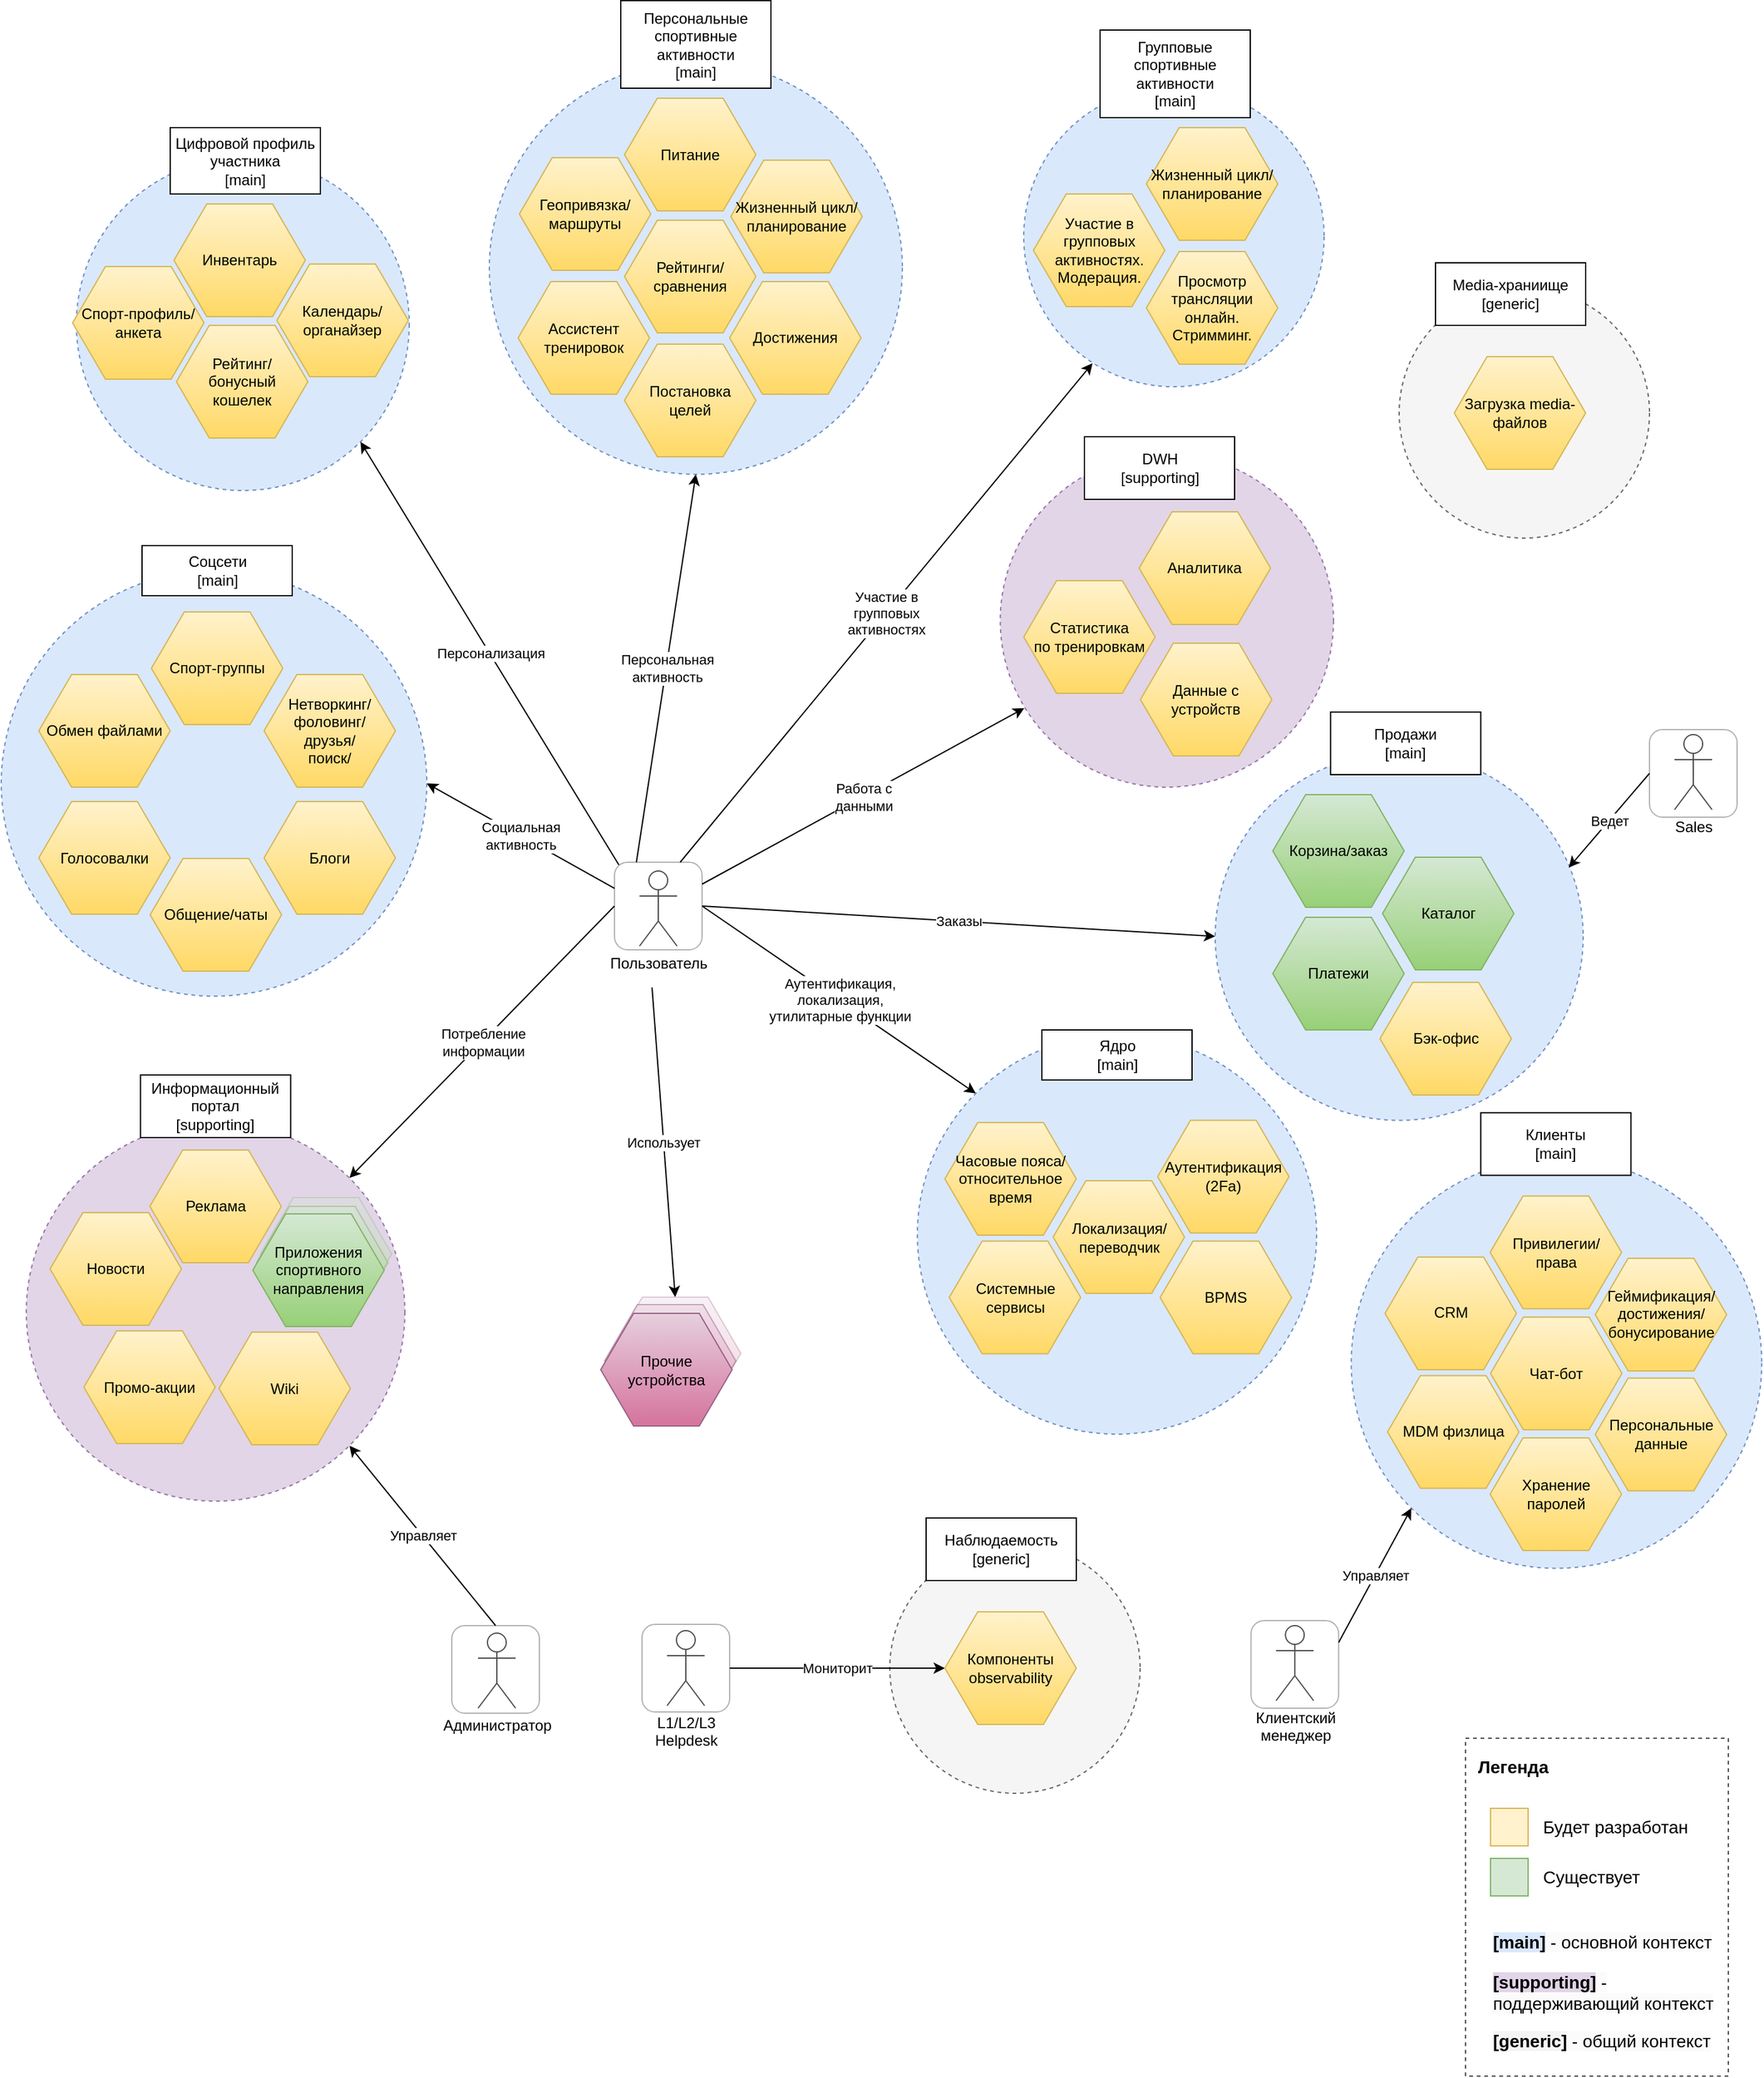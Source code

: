 <mxfile version="20.8.10" type="device"><diagram name="Страница 1" id="yU4JFKwx1HpuaM9Fk_GH"><mxGraphModel dx="1863" dy="1783" grid="1" gridSize="10" guides="1" tooltips="1" connect="1" arrows="1" fold="1" page="1" pageScale="1" pageWidth="827" pageHeight="1169" math="0" shadow="0"><root><mxCell id="0"/><mxCell id="1" parent="0"/><mxCell id="F6-2QJlg7ebmHPv3SIc3-31" value="" style="ellipse;whiteSpace=wrap;html=1;aspect=fixed;dashed=1;fillColor=#f5f5f5;fontColor=#333333;strokeColor=#666666;" parent="1" vertex="1"><mxGeometry x="490" y="684" width="200" height="200" as="geometry"/></mxCell><mxCell id="F6-2QJlg7ebmHPv3SIc3-26" value="" style="ellipse;whiteSpace=wrap;html=1;aspect=fixed;dashed=1;fillColor=#dae8fc;strokeColor=#6c8ebf;" parent="1" vertex="1"><mxGeometry x="750" y="52.25" width="294" height="294" as="geometry"/></mxCell><mxCell id="F6-2QJlg7ebmHPv3SIc3-33" value="" style="ellipse;whiteSpace=wrap;html=1;aspect=fixed;dashed=1;fillColor=#dae8fc;strokeColor=#6c8ebf;" parent="1" vertex="1"><mxGeometry x="858.69" y="376.19" width="328" height="328" as="geometry"/></mxCell><mxCell id="F6-2QJlg7ebmHPv3SIc3-5" value="" style="ellipse;whiteSpace=wrap;html=1;aspect=fixed;dashed=1;fillColor=#dae8fc;strokeColor=#6c8ebf;" parent="1" vertex="1"><mxGeometry x="-160" y="-423" width="266" height="266" as="geometry"/></mxCell><mxCell id="Nh84SrpYMLR049hPtst9-1" value="Пользователь" style="shape=umlActor;verticalLabelPosition=bottom;verticalAlign=top;html=1;outlineConnect=0;" parent="1" vertex="1"><mxGeometry x="290" y="147" width="30" height="60" as="geometry"/></mxCell><mxCell id="Nh84SrpYMLR049hPtst9-5" value="L1/L2/L3&lt;br&gt;Helpdesk" style="shape=umlActor;verticalLabelPosition=bottom;verticalAlign=top;html=1;outlineConnect=0;" parent="1" vertex="1"><mxGeometry x="312" y="754" width="30" height="60" as="geometry"/></mxCell><mxCell id="Nh84SrpYMLR049hPtst9-9" value="Клиентский &lt;br&gt;менеджер" style="shape=umlActor;verticalLabelPosition=bottom;verticalAlign=top;html=1;outlineConnect=0;" parent="1" vertex="1"><mxGeometry x="798.62" y="750" width="30" height="60" as="geometry"/></mxCell><mxCell id="Nh84SrpYMLR049hPtst9-10" value="Администратор" style="shape=umlActor;verticalLabelPosition=bottom;verticalAlign=top;html=1;outlineConnect=0;" parent="1" vertex="1"><mxGeometry x="161" y="756" width="30" height="60" as="geometry"/></mxCell><mxCell id="Nh84SrpYMLR049hPtst9-21" value="" style="endArrow=classic;html=1;rounded=0;entryX=0;entryY=0.5;entryDx=0;entryDy=0;exitX=1;exitY=0.5;exitDx=0;exitDy=0;" parent="1" source="Nh84SrpYMLR049hPtst9-113" target="Nh84SrpYMLR049hPtst9-19" edge="1"><mxGeometry relative="1" as="geometry"><mxPoint x="320" y="624" as="sourcePoint"/><mxPoint x="230" y="634" as="targetPoint"/></mxGeometry></mxCell><mxCell id="Nh84SrpYMLR049hPtst9-22" value="Мониторит" style="edgeLabel;resizable=0;html=1;align=center;verticalAlign=middle;opacity=30;" parent="Nh84SrpYMLR049hPtst9-21" connectable="0" vertex="1"><mxGeometry relative="1" as="geometry"/></mxCell><mxCell id="Nh84SrpYMLR049hPtst9-61" value="" style="group" parent="1" vertex="1" connectable="0"><mxGeometry x="259" y="487.5" width="112" height="103" as="geometry"/></mxCell><mxCell id="Nh84SrpYMLR049hPtst9-58" value="Прочие устройства" style="shape=mxgraph.bpmn.conversation;perimeter=hexagonPerimeter2;whiteSpace=wrap;html=1;aspect=fixed;bpmnConversationType=conv;fillColor=#e6d0de;gradientColor=#d5739d;strokeColor=#996185;opacity=30;" parent="Nh84SrpYMLR049hPtst9-61" vertex="1"><mxGeometry x="7" width="105" height="90" as="geometry"/></mxCell><mxCell id="Nh84SrpYMLR049hPtst9-59" value="Прочие устройства" style="shape=mxgraph.bpmn.conversation;perimeter=hexagonPerimeter2;whiteSpace=wrap;html=1;aspect=fixed;bpmnConversationType=conv;fillColor=#e6d0de;gradientColor=#d5739d;strokeColor=#996185;opacity=50;" parent="Nh84SrpYMLR049hPtst9-61" vertex="1"><mxGeometry x="3" y="6" width="105" height="90" as="geometry"/></mxCell><mxCell id="Nh84SrpYMLR049hPtst9-60" value="Прочие устройства" style="shape=mxgraph.bpmn.conversation;perimeter=hexagonPerimeter2;whiteSpace=wrap;html=1;aspect=fixed;bpmnConversationType=conv;fillColor=#e6d0de;gradientColor=#d5739d;strokeColor=#996185;" parent="Nh84SrpYMLR049hPtst9-61" vertex="1"><mxGeometry y="13" width="105" height="90" as="geometry"/></mxCell><mxCell id="Nh84SrpYMLR049hPtst9-69" value="" style="endArrow=classic;html=1;rounded=0;entryX=1;entryY=0.5;entryDx=0;entryDy=0;exitX=0.002;exitY=0.299;exitDx=0;exitDy=0;exitPerimeter=0;" parent="1" source="Nh84SrpYMLR049hPtst9-107" target="Nh84SrpYMLR049hPtst9-33" edge="1"><mxGeometry relative="1" as="geometry"><mxPoint x="280" y="160" as="sourcePoint"/><mxPoint x="493" y="573" as="targetPoint"/></mxGeometry></mxCell><mxCell id="Nh84SrpYMLR049hPtst9-70" value="Социальная &lt;br&gt;активность" style="edgeLabel;resizable=0;html=1;align=center;verticalAlign=middle;opacity=30;" parent="Nh84SrpYMLR049hPtst9-69" connectable="0" vertex="1"><mxGeometry relative="1" as="geometry"/></mxCell><mxCell id="Nh84SrpYMLR049hPtst9-71" value="" style="endArrow=classic;html=1;rounded=0;entryX=0.5;entryY=1;entryDx=0;entryDy=0;exitX=0.25;exitY=0;exitDx=0;exitDy=0;" parent="1" source="Nh84SrpYMLR049hPtst9-107" target="Nh84SrpYMLR049hPtst9-32" edge="1"><mxGeometry relative="1" as="geometry"><mxPoint x="300" y="130" as="sourcePoint"/><mxPoint x="120" y="140" as="targetPoint"/></mxGeometry></mxCell><mxCell id="Nh84SrpYMLR049hPtst9-72" value="Персональная&lt;br&gt;активность" style="edgeLabel;resizable=0;html=1;align=center;verticalAlign=middle;opacity=30;" parent="Nh84SrpYMLR049hPtst9-71" connectable="0" vertex="1"><mxGeometry relative="1" as="geometry"/></mxCell><mxCell id="Nh84SrpYMLR049hPtst9-73" value="" style="endArrow=classic;html=1;rounded=0;entryX=0.229;entryY=0.922;entryDx=0;entryDy=0;entryPerimeter=0;exitX=0.75;exitY=0;exitDx=0;exitDy=0;" parent="1" source="Nh84SrpYMLR049hPtst9-107" target="Nh84SrpYMLR049hPtst9-45" edge="1"><mxGeometry relative="1" as="geometry"><mxPoint x="330" y="150" as="sourcePoint"/><mxPoint x="302.5" y="60" as="targetPoint"/></mxGeometry></mxCell><mxCell id="Nh84SrpYMLR049hPtst9-74" value="Участие в &lt;br&gt;групповых &lt;br&gt;активностях" style="edgeLabel;resizable=0;html=1;align=center;verticalAlign=middle;opacity=30;" parent="Nh84SrpYMLR049hPtst9-73" connectable="0" vertex="1"><mxGeometry relative="1" as="geometry"/></mxCell><mxCell id="Nh84SrpYMLR049hPtst9-75" value="" style="endArrow=classic;html=1;rounded=0;entryX=0;entryY=0;entryDx=0;entryDy=0;exitX=1;exitY=0.5;exitDx=0;exitDy=0;" parent="1" source="Nh84SrpYMLR049hPtst9-107" target="Nh84SrpYMLR049hPtst9-65" edge="1"><mxGeometry relative="1" as="geometry"><mxPoint x="330" y="190" as="sourcePoint"/><mxPoint x="560" y="-45" as="targetPoint"/></mxGeometry></mxCell><mxCell id="Nh84SrpYMLR049hPtst9-76" value="Аутентификация, &lt;br&gt;локализация,&lt;br&gt;утилитарные функции" style="edgeLabel;resizable=0;html=1;align=center;verticalAlign=middle;opacity=30;" parent="Nh84SrpYMLR049hPtst9-75" connectable="0" vertex="1"><mxGeometry relative="1" as="geometry"/></mxCell><mxCell id="Nh84SrpYMLR049hPtst9-77" value="" style="endArrow=classic;html=1;rounded=0;entryX=0.072;entryY=0.763;entryDx=0;entryDy=0;entryPerimeter=0;exitX=1;exitY=0.25;exitDx=0;exitDy=0;" parent="1" source="Nh84SrpYMLR049hPtst9-107" target="Nh84SrpYMLR049hPtst9-56" edge="1"><mxGeometry relative="1" as="geometry"><mxPoint x="340" y="170" as="sourcePoint"/><mxPoint x="619.272" y="-261.095" as="targetPoint"/></mxGeometry></mxCell><mxCell id="Nh84SrpYMLR049hPtst9-78" value="Работа с &lt;br&gt;данными" style="edgeLabel;resizable=0;html=1;align=center;verticalAlign=middle;opacity=30;" parent="Nh84SrpYMLR049hPtst9-77" connectable="0" vertex="1"><mxGeometry relative="1" as="geometry"/></mxCell><mxCell id="Nh84SrpYMLR049hPtst9-79" value="" style="endArrow=classic;html=1;rounded=0;entryX=1;entryY=0;entryDx=0;entryDy=0;exitX=0;exitY=0.5;exitDx=0;exitDy=0;" parent="1" source="Nh84SrpYMLR049hPtst9-107" target="Nh84SrpYMLR049hPtst9-50" edge="1"><mxGeometry relative="1" as="geometry"><mxPoint x="280" y="177" as="sourcePoint"/><mxPoint x="120" y="140" as="targetPoint"/></mxGeometry></mxCell><mxCell id="Nh84SrpYMLR049hPtst9-80" value="Потребление &lt;br&gt;информации" style="edgeLabel;resizable=0;html=1;align=center;verticalAlign=middle;opacity=30;" parent="Nh84SrpYMLR049hPtst9-79" connectable="0" vertex="1"><mxGeometry relative="1" as="geometry"/></mxCell><mxCell id="Nh84SrpYMLR049hPtst9-65" value="" style="ellipse;whiteSpace=wrap;html=1;aspect=fixed;dashed=1;fillColor=#dae8fc;fillStyle=auto;strokeColor=#6c8ebf;" parent="1" vertex="1"><mxGeometry x="512" y="278" width="319" height="319" as="geometry"/></mxCell><mxCell id="Nh84SrpYMLR049hPtst9-3" value="MDM физлица" style="shape=mxgraph.bpmn.conversation;perimeter=hexagonPerimeter2;whiteSpace=wrap;html=1;aspect=fixed;bpmnConversationType=conv;fillColor=#fff2cc;gradientColor=#ffd966;strokeColor=#d6b656;" parent="1" vertex="1"><mxGeometry x="887.69" y="550.19" width="105" height="90" as="geometry"/></mxCell><mxCell id="Nh84SrpYMLR049hPtst9-4" value="Аутентификация&lt;br&gt;(2Fa)" style="shape=mxgraph.bpmn.conversation;perimeter=hexagonPerimeter2;whiteSpace=wrap;html=1;aspect=fixed;bpmnConversationType=conv;fillColor=#fff2cc;gradientColor=#ffd966;strokeColor=#d6b656;" parent="1" vertex="1"><mxGeometry x="704" y="346.25" width="105" height="90" as="geometry"/></mxCell><mxCell id="Nh84SrpYMLR049hPtst9-12" value="Корзина/заказ" style="shape=mxgraph.bpmn.conversation;perimeter=hexagonPerimeter2;whiteSpace=wrap;html=1;aspect=fixed;bpmnConversationType=conv;fillColor=#d5e8d4;strokeColor=#82b366;gradientColor=#97d077;" parent="1" vertex="1"><mxGeometry x="796" y="86" width="105" height="90" as="geometry"/></mxCell><mxCell id="Nh84SrpYMLR049hPtst9-13" value="Платежи" style="shape=mxgraph.bpmn.conversation;perimeter=hexagonPerimeter2;whiteSpace=wrap;html=1;aspect=fixed;bpmnConversationType=conv;fillColor=#d5e8d4;gradientColor=#97d077;strokeColor=#82b366;" parent="1" vertex="1"><mxGeometry x="796" y="184" width="105" height="90" as="geometry"/></mxCell><mxCell id="Nh84SrpYMLR049hPtst9-14" value="Каталог" style="shape=mxgraph.bpmn.conversation;perimeter=hexagonPerimeter2;whiteSpace=wrap;html=1;aspect=fixed;bpmnConversationType=conv;fillColor=#d5e8d4;gradientColor=#97d077;strokeColor=#82b366;" parent="1" vertex="1"><mxGeometry x="883.69" y="136" width="105" height="90" as="geometry"/></mxCell><mxCell id="Nh84SrpYMLR049hPtst9-19" value="Компоненты observability" style="shape=mxgraph.bpmn.conversation;perimeter=hexagonPerimeter2;whiteSpace=wrap;html=1;aspect=fixed;bpmnConversationType=conv;fillColor=#fff2cc;gradientColor=#ffd966;strokeColor=#d6b656;" parent="1" vertex="1"><mxGeometry x="534" y="739" width="105" height="90" as="geometry"/></mxCell><mxCell id="Nh84SrpYMLR049hPtst9-23" value="CRM" style="shape=mxgraph.bpmn.conversation;perimeter=hexagonPerimeter2;whiteSpace=wrap;html=1;aspect=fixed;bpmnConversationType=conv;fillColor=#fff2cc;gradientColor=#ffd966;strokeColor=#d6b656;" parent="1" vertex="1"><mxGeometry x="885.69" y="455.44" width="105" height="90" as="geometry"/></mxCell><mxCell id="Nh84SrpYMLR049hPtst9-66" value="Ядро&lt;br&gt;[main]" style="rounded=0;whiteSpace=wrap;html=1;fillColor=default;" parent="1" vertex="1"><mxGeometry x="611.5" y="274" width="120" height="40" as="geometry"/></mxCell><mxCell id="Nh84SrpYMLR049hPtst9-68" value="Системные сервисы" style="shape=mxgraph.bpmn.conversation;perimeter=hexagonPerimeter2;whiteSpace=wrap;html=1;aspect=fixed;bpmnConversationType=conv;fillColor=#fff2cc;gradientColor=#ffd966;strokeColor=#d6b656;" parent="1" vertex="1"><mxGeometry x="537.5" y="442.75" width="105" height="90" as="geometry"/></mxCell><mxCell id="Nh84SrpYMLR049hPtst9-98" value="" style="endArrow=classic;html=1;rounded=0;exitX=0;exitY=0.5;exitDx=0;exitDy=0;entryX=0.961;entryY=0.313;entryDx=0;entryDy=0;entryPerimeter=0;" parent="1" source="F6-2QJlg7ebmHPv3SIc3-36" target="F6-2QJlg7ebmHPv3SIc3-26" edge="1"><mxGeometry relative="1" as="geometry"><mxPoint x="325" y="730" as="sourcePoint"/><mxPoint x="487.25" y="616.5" as="targetPoint"/></mxGeometry></mxCell><mxCell id="Nh84SrpYMLR049hPtst9-99" value="Ведет" style="edgeLabel;resizable=0;html=1;align=center;verticalAlign=middle;opacity=30;" parent="Nh84SrpYMLR049hPtst9-98" connectable="0" vertex="1"><mxGeometry relative="1" as="geometry"/></mxCell><mxCell id="Nh84SrpYMLR049hPtst9-100" value="" style="endArrow=classic;html=1;rounded=0;exitX=1;exitY=0.25;exitDx=0;exitDy=0;entryX=0;entryY=1;entryDx=0;entryDy=0;" parent="1" source="Nh84SrpYMLR049hPtst9-111" target="F6-2QJlg7ebmHPv3SIc3-33" edge="1"><mxGeometry relative="1" as="geometry"><mxPoint x="951" y="410" as="sourcePoint"/><mxPoint x="751.75" y="466" as="targetPoint"/></mxGeometry></mxCell><mxCell id="Nh84SrpYMLR049hPtst9-101" value="Управляет" style="edgeLabel;resizable=0;html=1;align=center;verticalAlign=middle;opacity=30;" parent="Nh84SrpYMLR049hPtst9-100" connectable="0" vertex="1"><mxGeometry relative="1" as="geometry"/></mxCell><mxCell id="Nh84SrpYMLR049hPtst9-104" value="" style="endArrow=classic;html=1;rounded=0;entryX=0.5;entryY=0;entryDx=0;entryDy=0;" parent="1" target="Nh84SrpYMLR049hPtst9-58" edge="1"><mxGeometry relative="1" as="geometry"><mxPoint x="300" y="240" as="sourcePoint"/><mxPoint x="218.5" y="394.5" as="targetPoint"/></mxGeometry></mxCell><mxCell id="Nh84SrpYMLR049hPtst9-105" value="Использует" style="edgeLabel;resizable=0;html=1;align=center;verticalAlign=middle;opacity=30;" parent="Nh84SrpYMLR049hPtst9-104" connectable="0" vertex="1"><mxGeometry relative="1" as="geometry"/></mxCell><mxCell id="Nh84SrpYMLR049hPtst9-107" value="" style="rounded=1;whiteSpace=wrap;html=1;fillColor=default;opacity=30;" parent="1" vertex="1"><mxGeometry x="270" y="140" width="70" height="70" as="geometry"/></mxCell><mxCell id="Nh84SrpYMLR049hPtst9-108" value="BPMS" style="shape=mxgraph.bpmn.conversation;perimeter=hexagonPerimeter2;whiteSpace=wrap;html=1;aspect=fixed;bpmnConversationType=conv;fillColor=#fff2cc;gradientColor=#ffd966;strokeColor=#d6b656;" parent="1" vertex="1"><mxGeometry x="706" y="442.75" width="105" height="90" as="geometry"/></mxCell><mxCell id="Nh84SrpYMLR049hPtst9-109" value="" style="endArrow=classic;html=1;rounded=0;exitX=0.5;exitY=0;exitDx=0;exitDy=0;entryX=1;entryY=1;entryDx=0;entryDy=0;" parent="1" source="Nh84SrpYMLR049hPtst9-112" target="Nh84SrpYMLR049hPtst9-50" edge="1"><mxGeometry relative="1" as="geometry"><mxPoint x="-267.5" y="449.25" as="sourcePoint"/><mxPoint x="-420" y="550" as="targetPoint"/></mxGeometry></mxCell><mxCell id="Nh84SrpYMLR049hPtst9-110" value="Управляет" style="edgeLabel;resizable=0;html=1;align=center;verticalAlign=middle;opacity=30;" parent="Nh84SrpYMLR049hPtst9-109" connectable="0" vertex="1"><mxGeometry relative="1" as="geometry"/></mxCell><mxCell id="Nh84SrpYMLR049hPtst9-111" value="" style="rounded=1;whiteSpace=wrap;html=1;fillColor=default;opacity=30;" parent="1" vertex="1"><mxGeometry x="778.62" y="746" width="70" height="70" as="geometry"/></mxCell><mxCell id="Nh84SrpYMLR049hPtst9-112" value="" style="rounded=1;whiteSpace=wrap;html=1;fillColor=default;opacity=30;" parent="1" vertex="1"><mxGeometry x="140" y="750" width="70" height="70" as="geometry"/></mxCell><mxCell id="Nh84SrpYMLR049hPtst9-113" value="" style="rounded=1;whiteSpace=wrap;html=1;fillColor=default;opacity=30;" parent="1" vertex="1"><mxGeometry x="292" y="749" width="70" height="70" as="geometry"/></mxCell><mxCell id="Nh84SrpYMLR049hPtst9-45" value="" style="ellipse;whiteSpace=wrap;html=1;aspect=fixed;dashed=1;fillColor=#dae8fc;strokeColor=#6c8ebf;" parent="1" vertex="1"><mxGeometry x="597" y="-480" width="240" height="240" as="geometry"/></mxCell><mxCell id="Nh84SrpYMLR049hPtst9-27" value="Участие в групповых активностях. Модерация." style="shape=mxgraph.bpmn.conversation;perimeter=hexagonPerimeter2;whiteSpace=wrap;html=1;aspect=fixed;bpmnConversationType=conv;fillColor=#fff2cc;gradientColor=#ffd966;strokeColor=#d6b656;" parent="1" vertex="1"><mxGeometry x="604.75" y="-394" width="105" height="90" as="geometry"/></mxCell><mxCell id="Nh84SrpYMLR049hPtst9-46" value="Групповые&lt;br&gt;спортивные&lt;br&gt;активности&lt;br&gt;[main]" style="rounded=0;whiteSpace=wrap;html=1;fillColor=default;" parent="1" vertex="1"><mxGeometry x="658" y="-525" width="120" height="70" as="geometry"/></mxCell><mxCell id="Nh84SrpYMLR049hPtst9-33" value="" style="ellipse;whiteSpace=wrap;html=1;aspect=fixed;dashed=1;fillColor=#dae8fc;strokeColor=#6c8ebf;" parent="1" vertex="1"><mxGeometry x="-220" y="-93" width="340" height="340" as="geometry"/></mxCell><mxCell id="Nh84SrpYMLR049hPtst9-25" value="Нетворкинг/фоловинг/&lt;br&gt;друзья/&lt;br&gt;поиск/" style="shape=mxgraph.bpmn.conversation;perimeter=hexagonPerimeter2;whiteSpace=wrap;html=1;aspect=fixed;bpmnConversationType=conv;fillColor=#fff2cc;gradientColor=#ffd966;strokeColor=#d6b656;" parent="1" vertex="1"><mxGeometry x="-10" y="-10" width="105" height="90" as="geometry"/></mxCell><mxCell id="Nh84SrpYMLR049hPtst9-30" value="Общение/чаты" style="shape=mxgraph.bpmn.conversation;perimeter=hexagonPerimeter2;whiteSpace=wrap;html=1;aspect=fixed;bpmnConversationType=conv;fillColor=#fff2cc;gradientColor=#ffd966;strokeColor=#d6b656;" parent="1" vertex="1"><mxGeometry x="-101" y="137" width="105" height="90" as="geometry"/></mxCell><mxCell id="Nh84SrpYMLR049hPtst9-39" value="Обмен файлами" style="shape=mxgraph.bpmn.conversation;perimeter=hexagonPerimeter2;whiteSpace=wrap;html=1;aspect=fixed;bpmnConversationType=conv;fillColor=#fff2cc;gradientColor=#ffd966;strokeColor=#d6b656;" parent="1" vertex="1"><mxGeometry x="-190" y="-10" width="105" height="90" as="geometry"/></mxCell><mxCell id="Nh84SrpYMLR049hPtst9-40" value="Голосовалки" style="shape=mxgraph.bpmn.conversation;perimeter=hexagonPerimeter2;whiteSpace=wrap;html=1;aspect=fixed;bpmnConversationType=conv;fillColor=#fff2cc;gradientColor=#ffd966;strokeColor=#d6b656;" parent="1" vertex="1"><mxGeometry x="-190" y="91.5" width="105" height="90" as="geometry"/></mxCell><mxCell id="Nh84SrpYMLR049hPtst9-43" value="Спорт-профиль/анкета" style="shape=mxgraph.bpmn.conversation;perimeter=hexagonPerimeter2;whiteSpace=wrap;html=1;aspect=fixed;bpmnConversationType=conv;fillColor=#fff2cc;gradientColor=#ffd966;strokeColor=#d6b656;" parent="1" vertex="1"><mxGeometry x="-163" y="-336" width="105" height="90" as="geometry"/></mxCell><mxCell id="Nh84SrpYMLR049hPtst9-85" value="Соцсети&lt;br&gt;[main]" style="rounded=0;whiteSpace=wrap;html=1;fillColor=default;" parent="1" vertex="1"><mxGeometry x="-107.5" y="-113" width="120" height="40" as="geometry"/></mxCell><mxCell id="F6-2QJlg7ebmHPv3SIc3-1" value="Спорт-группы" style="shape=mxgraph.bpmn.conversation;perimeter=hexagonPerimeter2;whiteSpace=wrap;html=1;aspect=fixed;bpmnConversationType=conv;fillColor=#fff2cc;gradientColor=#ffd966;strokeColor=#d6b656;" parent="1" vertex="1"><mxGeometry x="-100" y="-60" width="105" height="90" as="geometry"/></mxCell><mxCell id="Nh84SrpYMLR049hPtst9-32" value="" style="ellipse;whiteSpace=wrap;html=1;aspect=fixed;dashed=1;fillColor=#dae8fc;strokeColor=#6c8ebf;" parent="1" vertex="1"><mxGeometry x="170" y="-500" width="330" height="330" as="geometry"/></mxCell><mxCell id="Nh84SrpYMLR049hPtst9-26" value="Ассистент тренировок" style="shape=mxgraph.bpmn.conversation;perimeter=hexagonPerimeter2;whiteSpace=wrap;html=1;aspect=fixed;bpmnConversationType=conv;fillColor=#fff2cc;gradientColor=#ffd966;strokeColor=#d6b656;" parent="1" vertex="1"><mxGeometry x="193" y="-324" width="105" height="90" as="geometry"/></mxCell><mxCell id="Nh84SrpYMLR049hPtst9-28" value="Рейтинги/сравнения" style="shape=mxgraph.bpmn.conversation;perimeter=hexagonPerimeter2;whiteSpace=wrap;html=1;aspect=fixed;bpmnConversationType=conv;fillColor=#fff2cc;gradientColor=#ffd966;strokeColor=#d6b656;" parent="1" vertex="1"><mxGeometry x="278" y="-373" width="105" height="90" as="geometry"/></mxCell><mxCell id="Nh84SrpYMLR049hPtst9-29" value="Постановка &lt;br&gt;целей" style="shape=mxgraph.bpmn.conversation;perimeter=hexagonPerimeter2;whiteSpace=wrap;html=1;aspect=fixed;bpmnConversationType=conv;fillColor=#fff2cc;gradientColor=#ffd966;strokeColor=#d6b656;" parent="1" vertex="1"><mxGeometry x="278" y="-274" width="105" height="90" as="geometry"/></mxCell><mxCell id="Nh84SrpYMLR049hPtst9-35" value="Персональные&lt;br&gt;спортивные&lt;br&gt;активности&lt;br&gt;[main]" style="rounded=0;whiteSpace=wrap;html=1;fillColor=default;" parent="1" vertex="1"><mxGeometry x="275" y="-548.5" width="120" height="70" as="geometry"/></mxCell><mxCell id="Nh84SrpYMLR049hPtst9-38" value="Геопривязка/маршруты" style="shape=mxgraph.bpmn.conversation;perimeter=hexagonPerimeter2;whiteSpace=wrap;html=1;aspect=fixed;bpmnConversationType=conv;fillColor=#fff2cc;gradientColor=#ffd966;strokeColor=#d6b656;" parent="1" vertex="1"><mxGeometry x="194" y="-423" width="105" height="90" as="geometry"/></mxCell><mxCell id="Nh84SrpYMLR049hPtst9-44" value="Инвентарь" style="shape=mxgraph.bpmn.conversation;perimeter=hexagonPerimeter2;whiteSpace=wrap;html=1;aspect=fixed;bpmnConversationType=conv;fillColor=#fff2cc;gradientColor=#ffd966;strokeColor=#d6b656;" parent="1" vertex="1"><mxGeometry x="-82" y="-386" width="105" height="90" as="geometry"/></mxCell><mxCell id="Nh84SrpYMLR049hPtst9-47" value="Геймификация/достижения/бонусирование" style="shape=mxgraph.bpmn.conversation;perimeter=hexagonPerimeter2;whiteSpace=wrap;html=1;aspect=fixed;bpmnConversationType=conv;fillColor=#fff2cc;gradientColor=#ffd966;strokeColor=#d6b656;" parent="1" vertex="1"><mxGeometry x="1053.69" y="456.44" width="105" height="90" as="geometry"/></mxCell><mxCell id="Nh84SrpYMLR049hPtst9-67" value="Питание" style="shape=mxgraph.bpmn.conversation;perimeter=hexagonPerimeter2;whiteSpace=wrap;html=1;aspect=fixed;bpmnConversationType=conv;fillColor=#fff2cc;gradientColor=#ffd966;strokeColor=#d6b656;" parent="1" vertex="1"><mxGeometry x="278" y="-470.5" width="105" height="90" as="geometry"/></mxCell><mxCell id="F6-2QJlg7ebmHPv3SIc3-2" value="Достижения" style="shape=mxgraph.bpmn.conversation;perimeter=hexagonPerimeter2;whiteSpace=wrap;html=1;aspect=fixed;bpmnConversationType=conv;fillColor=#fff2cc;gradientColor=#ffd966;strokeColor=#d6b656;" parent="1" vertex="1"><mxGeometry x="362" y="-324" width="105" height="90" as="geometry"/></mxCell><mxCell id="F6-2QJlg7ebmHPv3SIc3-3" value="Жизненный цикл/планирование" style="shape=mxgraph.bpmn.conversation;perimeter=hexagonPerimeter2;whiteSpace=wrap;html=1;aspect=fixed;bpmnConversationType=conv;fillColor=#fff2cc;gradientColor=#ffd966;strokeColor=#d6b656;" parent="1" vertex="1"><mxGeometry x="695" y="-447" width="105" height="90" as="geometry"/></mxCell><mxCell id="F6-2QJlg7ebmHPv3SIc3-4" value="Жизненный цикл/планирование" style="shape=mxgraph.bpmn.conversation;perimeter=hexagonPerimeter2;whiteSpace=wrap;html=1;aspect=fixed;bpmnConversationType=conv;fillColor=#fff2cc;gradientColor=#ffd966;strokeColor=#d6b656;" parent="1" vertex="1"><mxGeometry x="363" y="-421" width="105" height="90" as="geometry"/></mxCell><mxCell id="F6-2QJlg7ebmHPv3SIc3-6" value="Цифровой профиль участника&lt;br&gt;[main]" style="rounded=0;whiteSpace=wrap;html=1;fillColor=default;" parent="1" vertex="1"><mxGeometry x="-85" y="-447" width="120" height="53" as="geometry"/></mxCell><mxCell id="F6-2QJlg7ebmHPv3SIc3-7" value="" style="endArrow=classic;html=1;rounded=0;entryX=1;entryY=1;entryDx=0;entryDy=0;exitX=0.05;exitY=0.031;exitDx=0;exitDy=0;exitPerimeter=0;" parent="1" source="Nh84SrpYMLR049hPtst9-107" target="F6-2QJlg7ebmHPv3SIc3-5" edge="1"><mxGeometry relative="1" as="geometry"><mxPoint x="297.5" y="150" as="sourcePoint"/><mxPoint x="349" y="-74" as="targetPoint"/></mxGeometry></mxCell><mxCell id="F6-2QJlg7ebmHPv3SIc3-8" value="Персонализация" style="edgeLabel;resizable=0;html=1;align=center;verticalAlign=middle;opacity=30;" parent="F6-2QJlg7ebmHPv3SIc3-7" connectable="0" vertex="1"><mxGeometry relative="1" as="geometry"/></mxCell><mxCell id="F6-2QJlg7ebmHPv3SIc3-17" value="Привилегии/&lt;br&gt;права" style="shape=mxgraph.bpmn.conversation;perimeter=hexagonPerimeter2;whiteSpace=wrap;html=1;aspect=fixed;bpmnConversationType=conv;fillColor=#fff2cc;gradientColor=#ffd966;strokeColor=#d6b656;" parent="1" vertex="1"><mxGeometry x="969.69" y="406.69" width="105" height="90" as="geometry"/></mxCell><mxCell id="F6-2QJlg7ebmHPv3SIc3-19" value="Блоги" style="shape=mxgraph.bpmn.conversation;perimeter=hexagonPerimeter2;whiteSpace=wrap;html=1;aspect=fixed;bpmnConversationType=conv;fillColor=#fff2cc;gradientColor=#ffd966;strokeColor=#d6b656;" parent="1" vertex="1"><mxGeometry x="-10" y="91.5" width="105" height="90" as="geometry"/></mxCell><mxCell id="F6-2QJlg7ebmHPv3SIc3-20" value="Просмотр трансляции онлайн. Стримминг." style="shape=mxgraph.bpmn.conversation;perimeter=hexagonPerimeter2;whiteSpace=wrap;html=1;aspect=fixed;bpmnConversationType=conv;fillColor=#fff2cc;gradientColor=#ffd966;strokeColor=#d6b656;" parent="1" vertex="1"><mxGeometry x="695" y="-348" width="105" height="90" as="geometry"/></mxCell><mxCell id="F6-2QJlg7ebmHPv3SIc3-21" value="Рейтинг/&lt;br&gt;бонусный кошелек" style="shape=mxgraph.bpmn.conversation;perimeter=hexagonPerimeter2;whiteSpace=wrap;html=1;aspect=fixed;bpmnConversationType=conv;fillColor=#fff2cc;gradientColor=#ffd966;strokeColor=#d6b656;" parent="1" vertex="1"><mxGeometry x="-80" y="-289" width="105" height="90" as="geometry"/></mxCell><mxCell id="F6-2QJlg7ebmHPv3SIc3-22" value="Бэк-офис" style="shape=mxgraph.bpmn.conversation;perimeter=hexagonPerimeter2;whiteSpace=wrap;html=1;aspect=fixed;bpmnConversationType=conv;fillColor=#fff2cc;gradientColor=#ffd966;strokeColor=#d6b656;" parent="1" vertex="1"><mxGeometry x="881.69" y="236" width="105" height="90" as="geometry"/></mxCell><mxCell id="F6-2QJlg7ebmHPv3SIc3-29" value="Продажи&lt;br&gt;[main]" style="rounded=0;whiteSpace=wrap;html=1;fillColor=default;" parent="1" vertex="1"><mxGeometry x="842.19" y="20" width="120" height="50" as="geometry"/></mxCell><mxCell id="F6-2QJlg7ebmHPv3SIc3-32" value="Наблюдаемость&lt;br&gt;[generic]" style="rounded=0;whiteSpace=wrap;html=1;fillColor=default;" parent="1" vertex="1"><mxGeometry x="519" y="664" width="120" height="50" as="geometry"/></mxCell><mxCell id="F6-2QJlg7ebmHPv3SIc3-34" value="Клиенты&lt;br&gt;[main]" style="rounded=0;whiteSpace=wrap;html=1;fillColor=default;" parent="1" vertex="1"><mxGeometry x="962.19" y="340.19" width="120" height="50" as="geometry"/></mxCell><mxCell id="F6-2QJlg7ebmHPv3SIc3-35" value="Sales" style="shape=umlActor;verticalLabelPosition=bottom;verticalAlign=top;html=1;outlineConnect=0;" parent="1" vertex="1"><mxGeometry x="1117" y="38" width="30" height="60" as="geometry"/></mxCell><mxCell id="F6-2QJlg7ebmHPv3SIc3-36" value="" style="rounded=1;whiteSpace=wrap;html=1;fillColor=default;opacity=30;" parent="1" vertex="1"><mxGeometry x="1097" y="34" width="70" height="70" as="geometry"/></mxCell><mxCell id="F6-2QJlg7ebmHPv3SIc3-37" value="Персональные данные" style="shape=mxgraph.bpmn.conversation;perimeter=hexagonPerimeter2;whiteSpace=wrap;html=1;aspect=fixed;bpmnConversationType=conv;fillColor=#fff2cc;gradientColor=#ffd966;strokeColor=#d6b656;" parent="1" vertex="1"><mxGeometry x="1053.69" y="552.19" width="105" height="90" as="geometry"/></mxCell><mxCell id="Nh84SrpYMLR049hPtst9-64" value="Локализация/переводчик" style="shape=mxgraph.bpmn.conversation;perimeter=hexagonPerimeter2;whiteSpace=wrap;html=1;aspect=fixed;bpmnConversationType=conv;fillColor=#fff2cc;gradientColor=#ffd966;strokeColor=#d6b656;" parent="1" vertex="1"><mxGeometry x="620.5" y="394.5" width="105" height="90" as="geometry"/></mxCell><mxCell id="F6-2QJlg7ebmHPv3SIc3-10" value="Календарь/органайзер" style="shape=mxgraph.bpmn.conversation;perimeter=hexagonPerimeter2;whiteSpace=wrap;html=1;aspect=fixed;bpmnConversationType=conv;fillColor=#fff2cc;gradientColor=#ffd966;strokeColor=#d6b656;" parent="1" vertex="1"><mxGeometry x="0.25" y="-338" width="105" height="90" as="geometry"/></mxCell><mxCell id="F6-2QJlg7ebmHPv3SIc3-12" value="Часовые пояса/относительное время" style="shape=mxgraph.bpmn.conversation;perimeter=hexagonPerimeter2;whiteSpace=wrap;html=1;aspect=fixed;bpmnConversationType=conv;fillColor=#fff2cc;gradientColor=#ffd966;strokeColor=#d6b656;" parent="1" vertex="1"><mxGeometry x="534" y="348" width="105" height="90" as="geometry"/></mxCell><mxCell id="F6-2QJlg7ebmHPv3SIc3-40" value="" style="endArrow=classic;html=1;rounded=0;entryX=0;entryY=0.5;entryDx=0;entryDy=0;exitX=1;exitY=0.5;exitDx=0;exitDy=0;" parent="1" source="Nh84SrpYMLR049hPtst9-107" target="F6-2QJlg7ebmHPv3SIc3-26" edge="1"><mxGeometry relative="1" as="geometry"><mxPoint x="350" y="167.5" as="sourcePoint"/><mxPoint x="607.42" y="26.899" as="targetPoint"/></mxGeometry></mxCell><mxCell id="F6-2QJlg7ebmHPv3SIc3-41" value="Заказы" style="edgeLabel;resizable=0;html=1;align=center;verticalAlign=middle;opacity=30;" parent="F6-2QJlg7ebmHPv3SIc3-40" connectable="0" vertex="1"><mxGeometry relative="1" as="geometry"/></mxCell><mxCell id="F6-2QJlg7ebmHPv3SIc3-42" value="Хранение паролей" style="shape=mxgraph.bpmn.conversation;perimeter=hexagonPerimeter2;whiteSpace=wrap;html=1;aspect=fixed;bpmnConversationType=conv;fillColor=#fff2cc;gradientColor=#ffd966;strokeColor=#d6b656;" parent="1" vertex="1"><mxGeometry x="969.69" y="600" width="105" height="90" as="geometry"/></mxCell><mxCell id="Nh84SrpYMLR049hPtst9-50" value="" style="ellipse;whiteSpace=wrap;html=1;aspect=fixed;dashed=1;fillColor=#e1d5e7;strokeColor=#9673a6;" parent="1" vertex="1"><mxGeometry x="-200" y="348" width="302.5" height="302.5" as="geometry"/></mxCell><mxCell id="Nh84SrpYMLR049hPtst9-49" value="Промо-акции" style="shape=mxgraph.bpmn.conversation;perimeter=hexagonPerimeter2;whiteSpace=wrap;html=1;aspect=fixed;bpmnConversationType=conv;fillColor=#fff2cc;gradientColor=#ffd966;strokeColor=#d6b656;" parent="1" vertex="1"><mxGeometry x="-154" y="514.5" width="105" height="90" as="geometry"/></mxCell><mxCell id="Nh84SrpYMLR049hPtst9-53" value="Wiki" style="shape=mxgraph.bpmn.conversation;perimeter=hexagonPerimeter2;whiteSpace=wrap;html=1;aspect=fixed;bpmnConversationType=conv;fillColor=#fff2cc;gradientColor=#ffd966;strokeColor=#d6b656;" parent="1" vertex="1"><mxGeometry x="-46" y="515.5" width="105" height="90" as="geometry"/></mxCell><mxCell id="Nh84SrpYMLR049hPtst9-88" value="Информационный портал&lt;br&gt;[supporting]" style="rounded=0;whiteSpace=wrap;html=1;fillColor=default;" parent="1" vertex="1"><mxGeometry x="-108.75" y="310" width="120" height="50" as="geometry"/></mxCell><mxCell id="Nh84SrpYMLR049hPtst9-91" value="Реклама" style="shape=mxgraph.bpmn.conversation;perimeter=hexagonPerimeter2;whiteSpace=wrap;html=1;aspect=fixed;bpmnConversationType=conv;fillColor=#fff2cc;gradientColor=#ffd966;strokeColor=#d6b656;" parent="1" vertex="1"><mxGeometry x="-101.25" y="370" width="105" height="90" as="geometry"/></mxCell><mxCell id="Nh84SrpYMLR049hPtst9-92" value="Новости" style="shape=mxgraph.bpmn.conversation;perimeter=hexagonPerimeter2;whiteSpace=wrap;html=1;aspect=fixed;bpmnConversationType=conv;fillColor=#fff2cc;gradientColor=#ffd966;strokeColor=#d6b656;" parent="1" vertex="1"><mxGeometry x="-181" y="420" width="105" height="90" as="geometry"/></mxCell><mxCell id="Nh84SrpYMLR049hPtst9-56" value="" style="ellipse;whiteSpace=wrap;html=1;aspect=fixed;dashed=1;fillColor=#e1d5e7;strokeColor=#9673a6;" parent="1" vertex="1"><mxGeometry x="578.25" y="-186.25" width="266.25" height="266.25" as="geometry"/></mxCell><mxCell id="Nh84SrpYMLR049hPtst9-54" value="Статистика&lt;br&gt;по тренировкам" style="shape=mxgraph.bpmn.conversation;perimeter=hexagonPerimeter2;whiteSpace=wrap;html=1;aspect=fixed;bpmnConversationType=conv;fillColor=#fff2cc;gradientColor=#ffd966;strokeColor=#d6b656;" parent="1" vertex="1"><mxGeometry x="597" y="-85" width="105" height="90" as="geometry"/></mxCell><mxCell id="Nh84SrpYMLR049hPtst9-55" value="Аналитика" style="shape=mxgraph.bpmn.conversation;perimeter=hexagonPerimeter2;whiteSpace=wrap;html=1;aspect=fixed;bpmnConversationType=conv;fillColor=#fff2cc;gradientColor=#ffd966;strokeColor=#d6b656;" parent="1" vertex="1"><mxGeometry x="689.25" y="-140" width="105" height="90" as="geometry"/></mxCell><mxCell id="Nh84SrpYMLR049hPtst9-57" value="DWH&lt;br&gt;[supporting]" style="rounded=0;whiteSpace=wrap;html=1;fillColor=default;" parent="1" vertex="1"><mxGeometry x="645.5" y="-200" width="120" height="50" as="geometry"/></mxCell><mxCell id="Nh84SrpYMLR049hPtst9-63" value="Данные с устройств" style="shape=mxgraph.bpmn.conversation;perimeter=hexagonPerimeter2;whiteSpace=wrap;html=1;aspect=fixed;bpmnConversationType=conv;fillColor=#fff2cc;gradientColor=#ffd966;strokeColor=#d6b656;" parent="1" vertex="1"><mxGeometry x="690.25" y="-35" width="105" height="90" as="geometry"/></mxCell><mxCell id="Nh84SrpYMLR049hPtst9-62" value="" style="group" parent="1" vertex="1" connectable="0"><mxGeometry x="-19" y="408" width="111" height="103" as="geometry"/></mxCell><mxCell id="Nh84SrpYMLR049hPtst9-15" value="" style="shape=mxgraph.bpmn.conversation;perimeter=hexagonPerimeter2;whiteSpace=wrap;html=1;aspect=fixed;bpmnConversationType=conv;fillColor=#d5e8d4;strokeColor=#82b366;gradientColor=#97d077;opacity=30;" parent="Nh84SrpYMLR049hPtst9-62" vertex="1"><mxGeometry x="6" width="105" height="90" as="geometry"/></mxCell><mxCell id="Nh84SrpYMLR049hPtst9-16" value="" style="shape=mxgraph.bpmn.conversation;perimeter=hexagonPerimeter2;whiteSpace=wrap;html=1;aspect=fixed;bpmnConversationType=conv;fillColor=#d5e8d4;strokeColor=#82b366;gradientColor=#97d077;opacity=50;" parent="Nh84SrpYMLR049hPtst9-62" vertex="1"><mxGeometry x="3" y="7" width="105" height="90" as="geometry"/></mxCell><mxCell id="Nh84SrpYMLR049hPtst9-17" value="Приложения&lt;br&gt;спортивного направления" style="shape=mxgraph.bpmn.conversation;perimeter=hexagonPerimeter2;whiteSpace=wrap;html=1;aspect=fixed;bpmnConversationType=conv;fillColor=#d5e8d4;strokeColor=#82b366;gradientColor=#97d077;" parent="Nh84SrpYMLR049hPtst9-62" vertex="1"><mxGeometry y="13" width="105" height="90" as="geometry"/></mxCell><mxCell id="F6-2QJlg7ebmHPv3SIc3-46" value="" style="ellipse;whiteSpace=wrap;html=1;aspect=fixed;dashed=1;fillColor=#f5f5f5;fontColor=#333333;strokeColor=#666666;" parent="1" vertex="1"><mxGeometry x="897" y="-319" width="200" height="200" as="geometry"/></mxCell><mxCell id="F6-2QJlg7ebmHPv3SIc3-48" value="Загрузка media-файлов" style="shape=mxgraph.bpmn.conversation;perimeter=hexagonPerimeter2;whiteSpace=wrap;html=1;aspect=fixed;bpmnConversationType=conv;fillColor=#fff2cc;gradientColor=#ffd966;strokeColor=#d6b656;" parent="1" vertex="1"><mxGeometry x="941" y="-264" width="105" height="90" as="geometry"/></mxCell><mxCell id="F6-2QJlg7ebmHPv3SIc3-49" value="Media-храниище&lt;br&gt;[generic]" style="rounded=0;whiteSpace=wrap;html=1;fillColor=default;" parent="1" vertex="1"><mxGeometry x="926" y="-339" width="120" height="50" as="geometry"/></mxCell><mxCell id="F6-2QJlg7ebmHPv3SIc3-50" value="&lt;b&gt;Легенда&lt;/b&gt;" style="rounded=0;whiteSpace=wrap;html=1;opacity=70;dashed=1;verticalAlign=top;align=left;spacing=10;fontSize=14;" parent="1" vertex="1"><mxGeometry x="950" y="840" width="210" height="270" as="geometry"/></mxCell><mxCell id="F6-2QJlg7ebmHPv3SIc3-51" value="" style="whiteSpace=wrap;html=1;aspect=fixed;fillColor=#fff2cc;strokeColor=#d6b656;" parent="1" vertex="1"><mxGeometry x="970" y="896" width="30" height="30" as="geometry"/></mxCell><mxCell id="F6-2QJlg7ebmHPv3SIc3-52" value="" style="whiteSpace=wrap;html=1;aspect=fixed;fillColor=#d5e8d4;strokeColor=#82b366;" parent="1" vertex="1"><mxGeometry x="970" y="936" width="30" height="30" as="geometry"/></mxCell><mxCell id="F6-2QJlg7ebmHPv3SIc3-53" value="Будет разработан" style="text;html=1;strokeColor=none;fillColor=none;align=left;verticalAlign=middle;whiteSpace=wrap;rounded=0;fontSize=14;" parent="1" vertex="1"><mxGeometry x="1010" y="896" width="150" height="30" as="geometry"/></mxCell><mxCell id="F6-2QJlg7ebmHPv3SIc3-54" value="Существует" style="text;html=1;strokeColor=none;fillColor=none;align=left;verticalAlign=middle;whiteSpace=wrap;rounded=0;fontSize=14;" parent="1" vertex="1"><mxGeometry x="1010" y="936" width="150" height="30" as="geometry"/></mxCell><mxCell id="F6-2QJlg7ebmHPv3SIc3-57" value="&lt;span style=&quot;color: rgb(0, 0, 0); font-family: Helvetica; font-size: 14px; font-style: normal; font-variant-ligatures: normal; font-variant-caps: normal; letter-spacing: normal; orphans: 2; text-align: center; text-indent: 0px; text-transform: none; widows: 2; word-spacing: 0px; -webkit-text-stroke-width: 0px; text-decoration-thickness: initial; text-decoration-style: initial; text-decoration-color: initial; float: none; display: inline !important; background-color: rgb(218, 232, 252);&quot;&gt;&lt;b style=&quot;&quot;&gt;[main]&lt;/b&gt;&lt;/span&gt;&lt;span style=&quot;color: rgb(0, 0, 0); font-family: Helvetica; font-size: 14px; font-style: normal; font-variant-ligatures: normal; font-variant-caps: normal; font-weight: 400; letter-spacing: normal; orphans: 2; text-align: center; text-indent: 0px; text-transform: none; widows: 2; word-spacing: 0px; -webkit-text-stroke-width: 0px; background-color: rgb(251, 251, 251); text-decoration-thickness: initial; text-decoration-style: initial; text-decoration-color: initial; float: none; display: inline !important;&quot;&gt; - основной контекст&lt;/span&gt;" style="text;whiteSpace=wrap;html=1;fontSize=14;" parent="1" vertex="1"><mxGeometry x="970" y="988" width="200" height="40" as="geometry"/></mxCell><mxCell id="F6-2QJlg7ebmHPv3SIc3-59" value="&lt;span style=&quot;color: rgb(0, 0, 0); font-family: Helvetica; font-size: 14px; font-style: normal; font-variant-ligatures: normal; font-variant-caps: normal; letter-spacing: normal; orphans: 2; text-align: center; text-indent: 0px; text-transform: none; widows: 2; word-spacing: 0px; -webkit-text-stroke-width: 0px; text-decoration-thickness: initial; text-decoration-style: initial; text-decoration-color: initial; float: none; display: inline !important; background-color: rgb(225, 213, 231);&quot;&gt;&lt;b style=&quot;&quot;&gt;[supporting]&lt;/b&gt;&lt;/span&gt;&lt;span style=&quot;color: rgb(0, 0, 0); font-family: Helvetica; font-size: 14px; font-style: normal; font-variant-ligatures: normal; font-variant-caps: normal; font-weight: 400; letter-spacing: normal; orphans: 2; text-align: center; text-indent: 0px; text-transform: none; widows: 2; word-spacing: 0px; -webkit-text-stroke-width: 0px; background-color: rgb(251, 251, 251); text-decoration-thickness: initial; text-decoration-style: initial; text-decoration-color: initial; float: none; display: inline !important;&quot;&gt; - поддерживающий контекст&lt;/span&gt;" style="text;whiteSpace=wrap;html=1;fontSize=14;" parent="1" vertex="1"><mxGeometry x="970" y="1020" width="200" height="40" as="geometry"/></mxCell><mxCell id="F6-2QJlg7ebmHPv3SIc3-60" value="&lt;span style=&quot;color: rgb(0, 0, 0); font-family: Helvetica; font-size: 14px; font-style: normal; font-variant-ligatures: normal; font-variant-caps: normal; letter-spacing: normal; orphans: 2; text-align: center; text-indent: 0px; text-transform: none; widows: 2; word-spacing: 0px; -webkit-text-stroke-width: 0px; text-decoration-thickness: initial; text-decoration-style: initial; text-decoration-color: initial; float: none; display: inline !important; background-color: rgb(245, 245, 245);&quot;&gt;&lt;b style=&quot;&quot;&gt;[generic]&lt;/b&gt;&lt;/span&gt;&lt;span style=&quot;color: rgb(0, 0, 0); font-family: Helvetica; font-size: 14px; font-style: normal; font-variant-ligatures: normal; font-variant-caps: normal; font-weight: 400; letter-spacing: normal; orphans: 2; text-align: center; text-indent: 0px; text-transform: none; widows: 2; word-spacing: 0px; -webkit-text-stroke-width: 0px; background-color: rgb(251, 251, 251); text-decoration-thickness: initial; text-decoration-style: initial; text-decoration-color: initial; float: none; display: inline !important;&quot;&gt; - общий контекст&lt;/span&gt;" style="text;whiteSpace=wrap;html=1;fontSize=14;" parent="1" vertex="1"><mxGeometry x="970" y="1067" width="200" height="40" as="geometry"/></mxCell><mxCell id="qC3QDKReDGbYyQlD7deU-1" value="Чат-бот" style="shape=mxgraph.bpmn.conversation;perimeter=hexagonPerimeter2;whiteSpace=wrap;html=1;aspect=fixed;bpmnConversationType=conv;fillColor=#fff2cc;gradientColor=#ffd966;strokeColor=#d6b656;" parent="1" vertex="1"><mxGeometry x="970" y="503.5" width="105" height="90" as="geometry"/></mxCell></root></mxGraphModel></diagram></mxfile>